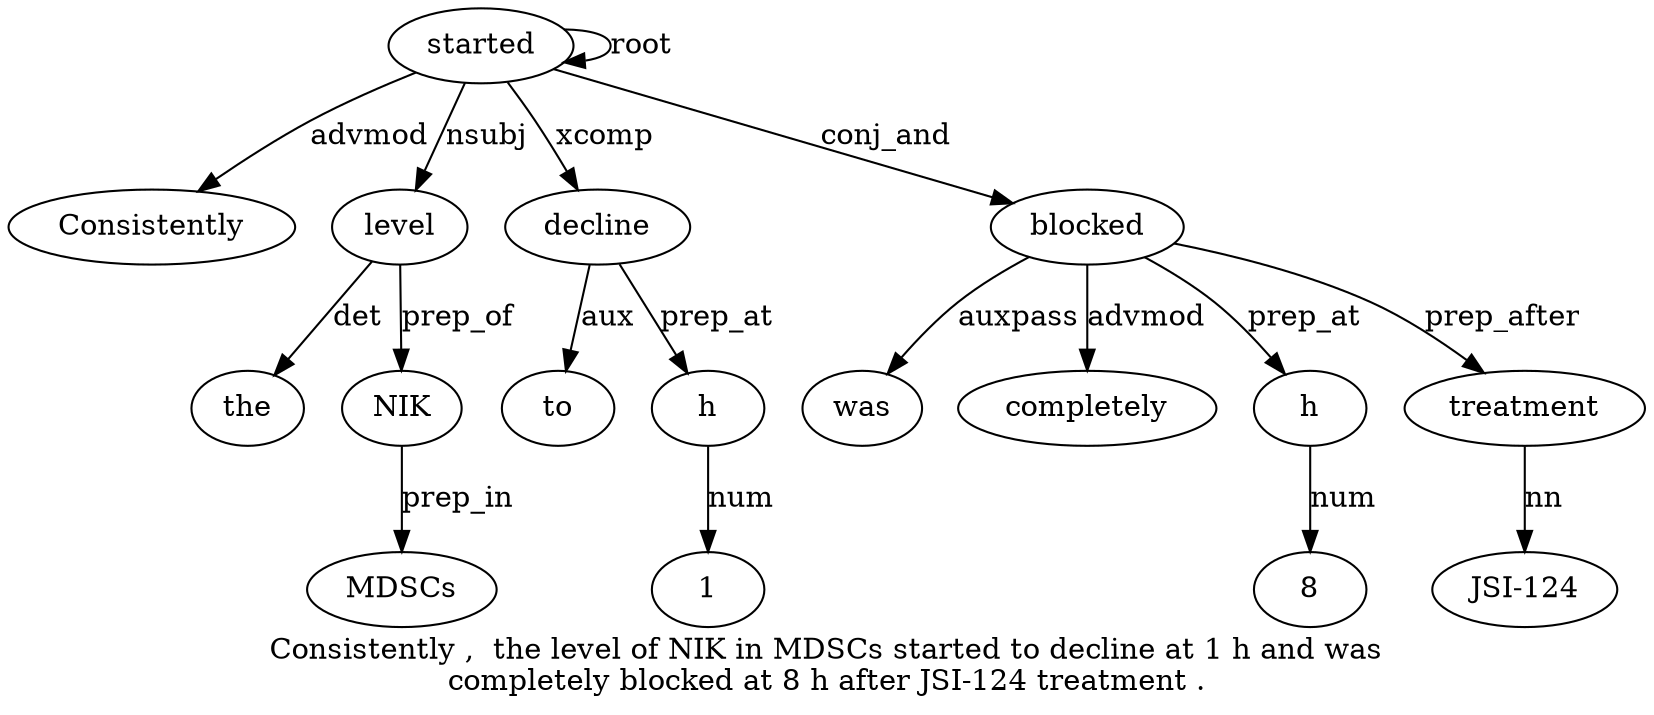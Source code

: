 digraph "Consistently ,  the level of NIK in MDSCs started to decline at 1 h and was completely blocked at 8 h after JSI-124 treatment ." {
label="Consistently ,  the level of NIK in MDSCs started to decline at 1 h and was
completely blocked at 8 h after JSI-124 treatment .";
started9 [style=filled, fillcolor=white, label=started];
Consistently1 [style=filled, fillcolor=white, label=Consistently];
started9 -> Consistently1  [label=advmod];
level4 [style=filled, fillcolor=white, label=level];
the3 [style=filled, fillcolor=white, label=the];
level4 -> the3  [label=det];
started9 -> level4  [label=nsubj];
NIK6 [style=filled, fillcolor=white, label=NIK];
level4 -> NIK6  [label=prep_of];
MDSCs8 [style=filled, fillcolor=white, label=MDSCs];
NIK6 -> MDSCs8  [label=prep_in];
started9 -> started9  [label=root];
decline11 [style=filled, fillcolor=white, label=decline];
to10 [style=filled, fillcolor=white, label=to];
decline11 -> to10  [label=aux];
started9 -> decline11  [label=xcomp];
h14 [style=filled, fillcolor=white, label=h];
113 [style=filled, fillcolor=white, label=1];
h14 -> 113  [label=num];
decline11 -> h14  [label=prep_at];
blocked18 [style=filled, fillcolor=white, label=blocked];
was16 [style=filled, fillcolor=white, label=was];
blocked18 -> was16  [label=auxpass];
completely17 [style=filled, fillcolor=white, label=completely];
blocked18 -> completely17  [label=advmod];
started9 -> blocked18  [label=conj_and];
h21 [style=filled, fillcolor=white, label=h];
820 [style=filled, fillcolor=white, label=8];
h21 -> 820  [label=num];
blocked18 -> h21  [label=prep_at];
treatment24 [style=filled, fillcolor=white, label=treatment];
"JSI-1243" [style=filled, fillcolor=white, label="JSI-124"];
treatment24 -> "JSI-1243"  [label=nn];
blocked18 -> treatment24  [label=prep_after];
}
